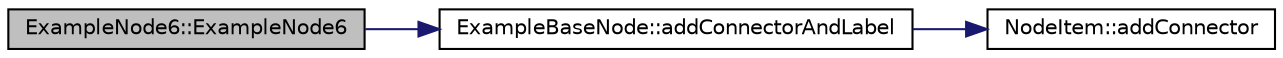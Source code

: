 digraph G
{
  edge [fontname="Helvetica",fontsize="10",labelfontname="Helvetica",labelfontsize="10"];
  node [fontname="Helvetica",fontsize="10",shape=record];
  rankdir="LR";
  Node1 [label="ExampleNode6::ExampleNode6",height=0.2,width=0.4,color="black", fillcolor="grey75", style="filled" fontcolor="black"];
  Node1 -> Node2 [color="midnightblue",fontsize="10",style="solid",fontname="Helvetica"];
  Node2 [label="ExampleBaseNode::addConnectorAndLabel",height=0.2,width=0.4,color="black", fillcolor="white", style="filled",URL="$class_example_base_node.html#aed011fddfd3b34d2dc1dd7ba306fa0bb"];
  Node2 -> Node3 [color="midnightblue",fontsize="10",style="solid",fontname="Helvetica"];
  Node3 [label="NodeItem::addConnector",height=0.2,width=0.4,color="black", fillcolor="white", style="filled",URL="$class_node_item.html#acd3fcdd425874f84502283f617d65949"];
}
